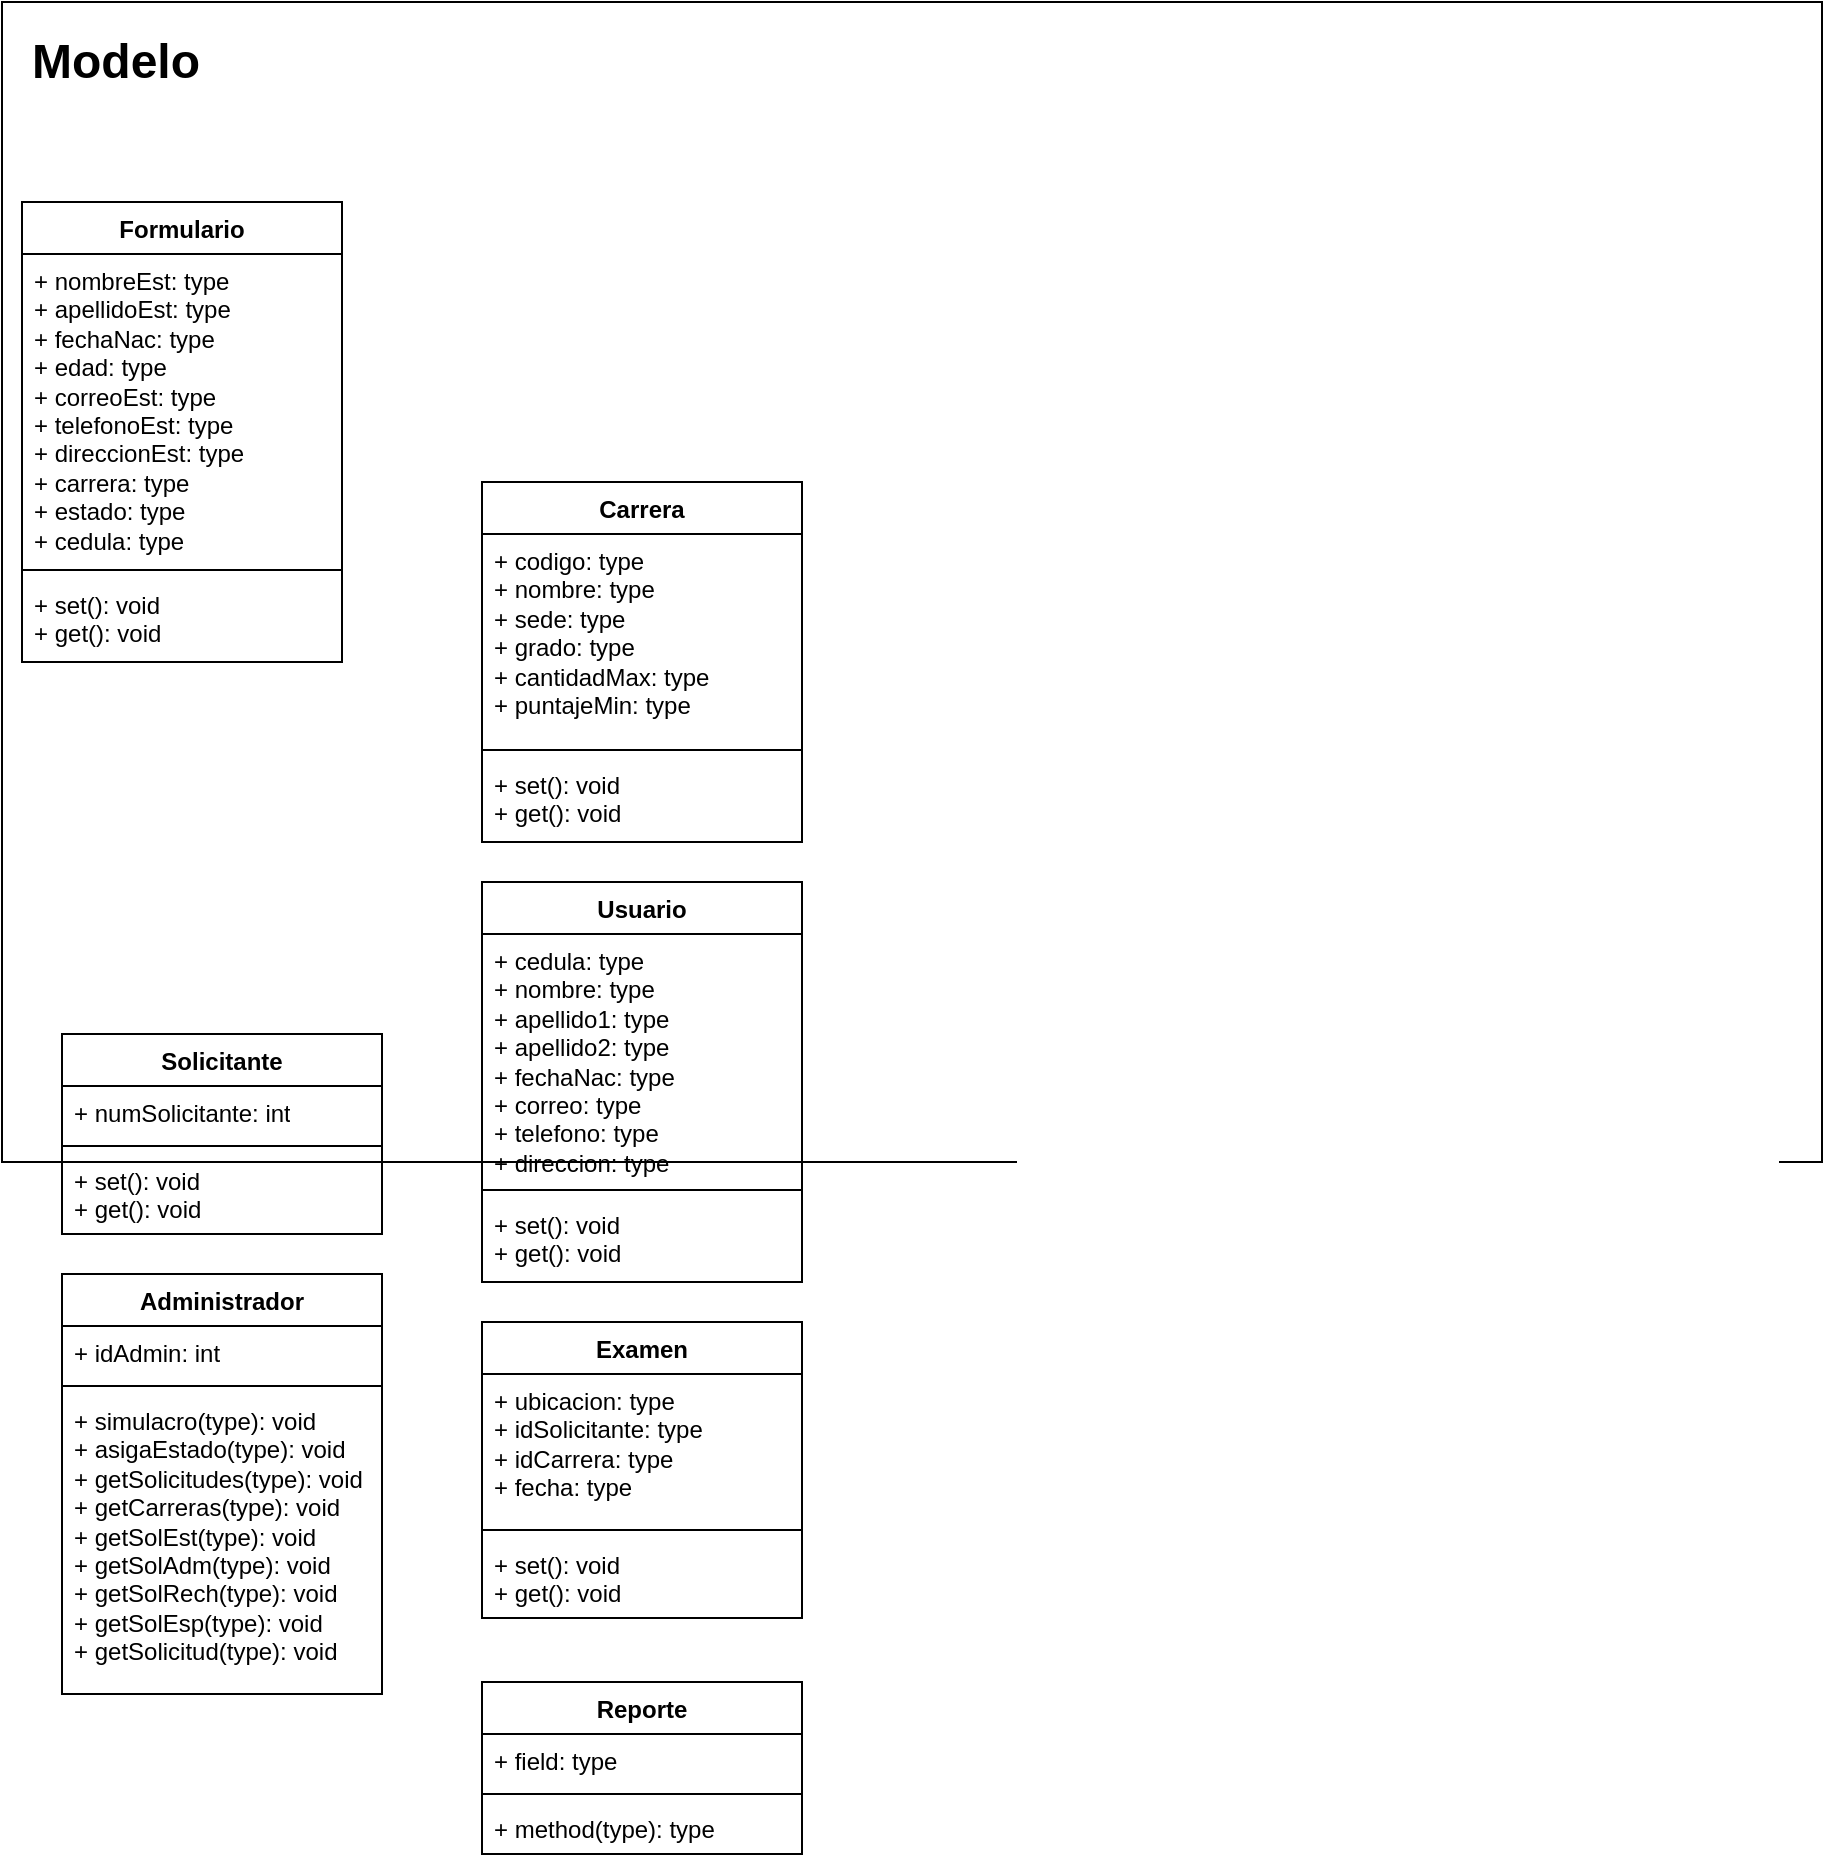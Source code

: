 <mxfile version="21.6.6" type="github">
  <diagram name="Página-1" id="YXY20s3lIDG5nPg8wBVr">
    <mxGraphModel dx="1313" dy="1837" grid="1" gridSize="10" guides="1" tooltips="1" connect="1" arrows="1" fold="1" page="1" pageScale="1" pageWidth="827" pageHeight="1169" math="0" shadow="0">
      <root>
        <mxCell id="0" />
        <mxCell id="1" parent="0" />
        <mxCell id="wL8QuklXJ_DdkI1SQFi7-1" value="" style="rounded=0;whiteSpace=wrap;html=1;" vertex="1" parent="1">
          <mxGeometry y="-240" width="910" height="580" as="geometry" />
        </mxCell>
        <mxCell id="wL8QuklXJ_DdkI1SQFi7-2" value="Formulario" style="swimlane;fontStyle=1;align=center;verticalAlign=top;childLayout=stackLayout;horizontal=1;startSize=26;horizontalStack=0;resizeParent=1;resizeParentMax=0;resizeLast=0;collapsible=1;marginBottom=0;whiteSpace=wrap;html=1;" vertex="1" parent="1">
          <mxGeometry x="10" y="-140" width="160" height="230" as="geometry" />
        </mxCell>
        <mxCell id="wL8QuklXJ_DdkI1SQFi7-3" value="+ nombreEst: type&lt;br&gt;+ apellidoEst: type&lt;br&gt;+ fechaNac: type&lt;br&gt;+ edad: type&lt;br&gt;+ correoEst: type&lt;br&gt;+ telefonoEst: type&lt;br&gt;+ direccionEst: type&lt;br&gt;+ carrera: type&lt;br&gt;+ estado: type&lt;br&gt;+ cedula: type" style="text;strokeColor=none;fillColor=none;align=left;verticalAlign=top;spacingLeft=4;spacingRight=4;overflow=hidden;rotatable=0;points=[[0,0.5],[1,0.5]];portConstraint=eastwest;whiteSpace=wrap;html=1;" vertex="1" parent="wL8QuklXJ_DdkI1SQFi7-2">
          <mxGeometry y="26" width="160" height="154" as="geometry" />
        </mxCell>
        <mxCell id="wL8QuklXJ_DdkI1SQFi7-4" value="" style="line;strokeWidth=1;fillColor=none;align=left;verticalAlign=middle;spacingTop=-1;spacingLeft=3;spacingRight=3;rotatable=0;labelPosition=right;points=[];portConstraint=eastwest;strokeColor=inherit;" vertex="1" parent="wL8QuklXJ_DdkI1SQFi7-2">
          <mxGeometry y="180" width="160" height="8" as="geometry" />
        </mxCell>
        <mxCell id="wL8QuklXJ_DdkI1SQFi7-5" value="+ set(): void&lt;br style=&quot;border-color: var(--border-color);&quot;&gt;+ get(): void" style="text;strokeColor=none;fillColor=none;align=left;verticalAlign=top;spacingLeft=4;spacingRight=4;overflow=hidden;rotatable=0;points=[[0,0.5],[1,0.5]];portConstraint=eastwest;whiteSpace=wrap;html=1;" vertex="1" parent="wL8QuklXJ_DdkI1SQFi7-2">
          <mxGeometry y="188" width="160" height="42" as="geometry" />
        </mxCell>
        <mxCell id="wL8QuklXJ_DdkI1SQFi7-6" value="Solicitante" style="swimlane;fontStyle=1;align=center;verticalAlign=top;childLayout=stackLayout;horizontal=1;startSize=26;horizontalStack=0;resizeParent=1;resizeParentMax=0;resizeLast=0;collapsible=1;marginBottom=0;whiteSpace=wrap;html=1;" vertex="1" parent="1">
          <mxGeometry x="30" y="276" width="160" height="100" as="geometry" />
        </mxCell>
        <mxCell id="wL8QuklXJ_DdkI1SQFi7-7" value="+ numSolicitante: int" style="text;strokeColor=none;fillColor=none;align=left;verticalAlign=top;spacingLeft=4;spacingRight=4;overflow=hidden;rotatable=0;points=[[0,0.5],[1,0.5]];portConstraint=eastwest;whiteSpace=wrap;html=1;" vertex="1" parent="wL8QuklXJ_DdkI1SQFi7-6">
          <mxGeometry y="26" width="160" height="26" as="geometry" />
        </mxCell>
        <mxCell id="wL8QuklXJ_DdkI1SQFi7-8" value="" style="line;strokeWidth=1;fillColor=none;align=left;verticalAlign=middle;spacingTop=-1;spacingLeft=3;spacingRight=3;rotatable=0;labelPosition=right;points=[];portConstraint=eastwest;strokeColor=inherit;" vertex="1" parent="wL8QuklXJ_DdkI1SQFi7-6">
          <mxGeometry y="52" width="160" height="8" as="geometry" />
        </mxCell>
        <mxCell id="wL8QuklXJ_DdkI1SQFi7-9" value="+ set(): void&lt;br style=&quot;border-color: var(--border-color);&quot;&gt;+ get(): void" style="text;strokeColor=none;fillColor=none;align=left;verticalAlign=top;spacingLeft=4;spacingRight=4;overflow=hidden;rotatable=0;points=[[0,0.5],[1,0.5]];portConstraint=eastwest;whiteSpace=wrap;html=1;" vertex="1" parent="wL8QuklXJ_DdkI1SQFi7-6">
          <mxGeometry y="60" width="160" height="40" as="geometry" />
        </mxCell>
        <mxCell id="wL8QuklXJ_DdkI1SQFi7-10" value="Administrador" style="swimlane;fontStyle=1;align=center;verticalAlign=top;childLayout=stackLayout;horizontal=1;startSize=26;horizontalStack=0;resizeParent=1;resizeParentMax=0;resizeLast=0;collapsible=1;marginBottom=0;whiteSpace=wrap;html=1;" vertex="1" parent="1">
          <mxGeometry x="30" y="396" width="160" height="210" as="geometry" />
        </mxCell>
        <mxCell id="wL8QuklXJ_DdkI1SQFi7-11" value="+ idAdmin: int" style="text;strokeColor=none;fillColor=none;align=left;verticalAlign=top;spacingLeft=4;spacingRight=4;overflow=hidden;rotatable=0;points=[[0,0.5],[1,0.5]];portConstraint=eastwest;whiteSpace=wrap;html=1;" vertex="1" parent="wL8QuklXJ_DdkI1SQFi7-10">
          <mxGeometry y="26" width="160" height="26" as="geometry" />
        </mxCell>
        <mxCell id="wL8QuklXJ_DdkI1SQFi7-12" value="" style="line;strokeWidth=1;fillColor=none;align=left;verticalAlign=middle;spacingTop=-1;spacingLeft=3;spacingRight=3;rotatable=0;labelPosition=right;points=[];portConstraint=eastwest;strokeColor=inherit;" vertex="1" parent="wL8QuklXJ_DdkI1SQFi7-10">
          <mxGeometry y="52" width="160" height="8" as="geometry" />
        </mxCell>
        <mxCell id="wL8QuklXJ_DdkI1SQFi7-13" value="+ simulacro(type): void&lt;br&gt;+ asigaEstado(type): void&lt;br&gt;+ getSolicitudes(type): void&lt;br&gt;+ getCarreras(type): void&lt;br&gt;+ getSolEst(type): void&lt;br&gt;+ getSolAdm(type): void&lt;br&gt;+ getSolRech(type): void&lt;br&gt;+ getSolEsp(type): void&lt;br&gt;+ getSolicitud(type): void" style="text;strokeColor=none;fillColor=none;align=left;verticalAlign=top;spacingLeft=4;spacingRight=4;overflow=hidden;rotatable=0;points=[[0,0.5],[1,0.5]];portConstraint=eastwest;whiteSpace=wrap;html=1;" vertex="1" parent="wL8QuklXJ_DdkI1SQFi7-10">
          <mxGeometry y="60" width="160" height="150" as="geometry" />
        </mxCell>
        <mxCell id="wL8QuklXJ_DdkI1SQFi7-14" value="Carrera" style="swimlane;fontStyle=1;align=center;verticalAlign=top;childLayout=stackLayout;horizontal=1;startSize=26;horizontalStack=0;resizeParent=1;resizeParentMax=0;resizeLast=0;collapsible=1;marginBottom=0;whiteSpace=wrap;html=1;" vertex="1" parent="1">
          <mxGeometry x="240" width="160" height="180" as="geometry" />
        </mxCell>
        <mxCell id="wL8QuklXJ_DdkI1SQFi7-15" value="+ codigo: type&lt;br&gt;+ nombre: type&lt;br&gt;+ sede: type&lt;br&gt;+ grado: type&lt;br&gt;+ cantidadMax: type&lt;br&gt;+ puntajeMin: type" style="text;strokeColor=none;fillColor=none;align=left;verticalAlign=top;spacingLeft=4;spacingRight=4;overflow=hidden;rotatable=0;points=[[0,0.5],[1,0.5]];portConstraint=eastwest;whiteSpace=wrap;html=1;" vertex="1" parent="wL8QuklXJ_DdkI1SQFi7-14">
          <mxGeometry y="26" width="160" height="104" as="geometry" />
        </mxCell>
        <mxCell id="wL8QuklXJ_DdkI1SQFi7-16" value="" style="line;strokeWidth=1;fillColor=none;align=left;verticalAlign=middle;spacingTop=-1;spacingLeft=3;spacingRight=3;rotatable=0;labelPosition=right;points=[];portConstraint=eastwest;strokeColor=inherit;" vertex="1" parent="wL8QuklXJ_DdkI1SQFi7-14">
          <mxGeometry y="130" width="160" height="8" as="geometry" />
        </mxCell>
        <mxCell id="wL8QuklXJ_DdkI1SQFi7-17" value="+ set(): void&lt;br style=&quot;border-color: var(--border-color);&quot;&gt;+ get(): void" style="text;strokeColor=none;fillColor=none;align=left;verticalAlign=top;spacingLeft=4;spacingRight=4;overflow=hidden;rotatable=0;points=[[0,0.5],[1,0.5]];portConstraint=eastwest;whiteSpace=wrap;html=1;" vertex="1" parent="wL8QuklXJ_DdkI1SQFi7-14">
          <mxGeometry y="138" width="160" height="42" as="geometry" />
        </mxCell>
        <mxCell id="wL8QuklXJ_DdkI1SQFi7-26" value="Reporte" style="swimlane;fontStyle=1;align=center;verticalAlign=top;childLayout=stackLayout;horizontal=1;startSize=26;horizontalStack=0;resizeParent=1;resizeParentMax=0;resizeLast=0;collapsible=1;marginBottom=0;whiteSpace=wrap;html=1;" vertex="1" parent="1">
          <mxGeometry x="240" y="600" width="160" height="86" as="geometry" />
        </mxCell>
        <mxCell id="wL8QuklXJ_DdkI1SQFi7-27" value="+ field: type" style="text;strokeColor=none;fillColor=none;align=left;verticalAlign=top;spacingLeft=4;spacingRight=4;overflow=hidden;rotatable=0;points=[[0,0.5],[1,0.5]];portConstraint=eastwest;whiteSpace=wrap;html=1;" vertex="1" parent="wL8QuklXJ_DdkI1SQFi7-26">
          <mxGeometry y="26" width="160" height="26" as="geometry" />
        </mxCell>
        <mxCell id="wL8QuklXJ_DdkI1SQFi7-28" value="" style="line;strokeWidth=1;fillColor=none;align=left;verticalAlign=middle;spacingTop=-1;spacingLeft=3;spacingRight=3;rotatable=0;labelPosition=right;points=[];portConstraint=eastwest;strokeColor=inherit;" vertex="1" parent="wL8QuklXJ_DdkI1SQFi7-26">
          <mxGeometry y="52" width="160" height="8" as="geometry" />
        </mxCell>
        <mxCell id="wL8QuklXJ_DdkI1SQFi7-29" value="+ method(type): type" style="text;strokeColor=none;fillColor=none;align=left;verticalAlign=top;spacingLeft=4;spacingRight=4;overflow=hidden;rotatable=0;points=[[0,0.5],[1,0.5]];portConstraint=eastwest;whiteSpace=wrap;html=1;" vertex="1" parent="wL8QuklXJ_DdkI1SQFi7-26">
          <mxGeometry y="60" width="160" height="26" as="geometry" />
        </mxCell>
        <mxCell id="wL8QuklXJ_DdkI1SQFi7-30" value="Usuario" style="swimlane;fontStyle=1;align=center;verticalAlign=top;childLayout=stackLayout;horizontal=1;startSize=26;horizontalStack=0;resizeParent=1;resizeParentMax=0;resizeLast=0;collapsible=1;marginBottom=0;whiteSpace=wrap;html=1;" vertex="1" parent="1">
          <mxGeometry x="240" y="200" width="160" height="200" as="geometry" />
        </mxCell>
        <mxCell id="wL8QuklXJ_DdkI1SQFi7-31" value="+ cedula: type&lt;br&gt;+ nombre: type&lt;br&gt;+ apellido1: type&lt;br&gt;+ apellido2: type&lt;br&gt;+ fechaNac: type&lt;br&gt;+ correo: type&lt;br&gt;+ telefono: type&lt;br&gt;+ direccion: type" style="text;strokeColor=none;fillColor=none;align=left;verticalAlign=top;spacingLeft=4;spacingRight=4;overflow=hidden;rotatable=0;points=[[0,0.5],[1,0.5]];portConstraint=eastwest;whiteSpace=wrap;html=1;" vertex="1" parent="wL8QuklXJ_DdkI1SQFi7-30">
          <mxGeometry y="26" width="160" height="124" as="geometry" />
        </mxCell>
        <mxCell id="wL8QuklXJ_DdkI1SQFi7-32" value="" style="line;strokeWidth=1;fillColor=none;align=left;verticalAlign=middle;spacingTop=-1;spacingLeft=3;spacingRight=3;rotatable=0;labelPosition=right;points=[];portConstraint=eastwest;strokeColor=inherit;" vertex="1" parent="wL8QuklXJ_DdkI1SQFi7-30">
          <mxGeometry y="150" width="160" height="8" as="geometry" />
        </mxCell>
        <mxCell id="wL8QuklXJ_DdkI1SQFi7-33" value="+ set(): void&lt;br&gt;+ get(): void" style="text;strokeColor=none;fillColor=none;align=left;verticalAlign=top;spacingLeft=4;spacingRight=4;overflow=hidden;rotatable=0;points=[[0,0.5],[1,0.5]];portConstraint=eastwest;whiteSpace=wrap;html=1;" vertex="1" parent="wL8QuklXJ_DdkI1SQFi7-30">
          <mxGeometry y="158" width="160" height="42" as="geometry" />
        </mxCell>
        <mxCell id="wL8QuklXJ_DdkI1SQFi7-34" value="Examen" style="swimlane;fontStyle=1;align=center;verticalAlign=top;childLayout=stackLayout;horizontal=1;startSize=26;horizontalStack=0;resizeParent=1;resizeParentMax=0;resizeLast=0;collapsible=1;marginBottom=0;whiteSpace=wrap;html=1;" vertex="1" parent="1">
          <mxGeometry x="240" y="420" width="160" height="148" as="geometry" />
        </mxCell>
        <mxCell id="wL8QuklXJ_DdkI1SQFi7-35" value="+ ubicacion: type&lt;br&gt;+ idSolicitante: type&lt;br&gt;+ idCarrera: type&lt;br&gt;+ fecha: type" style="text;strokeColor=none;fillColor=none;align=left;verticalAlign=top;spacingLeft=4;spacingRight=4;overflow=hidden;rotatable=0;points=[[0,0.5],[1,0.5]];portConstraint=eastwest;whiteSpace=wrap;html=1;" vertex="1" parent="wL8QuklXJ_DdkI1SQFi7-34">
          <mxGeometry y="26" width="160" height="74" as="geometry" />
        </mxCell>
        <mxCell id="wL8QuklXJ_DdkI1SQFi7-36" value="" style="line;strokeWidth=1;fillColor=none;align=left;verticalAlign=middle;spacingTop=-1;spacingLeft=3;spacingRight=3;rotatable=0;labelPosition=right;points=[];portConstraint=eastwest;strokeColor=inherit;" vertex="1" parent="wL8QuklXJ_DdkI1SQFi7-34">
          <mxGeometry y="100" width="160" height="8" as="geometry" />
        </mxCell>
        <mxCell id="wL8QuklXJ_DdkI1SQFi7-37" value="+ set(): void&lt;br style=&quot;border-color: var(--border-color);&quot;&gt;+ get(): void" style="text;strokeColor=none;fillColor=none;align=left;verticalAlign=top;spacingLeft=4;spacingRight=4;overflow=hidden;rotatable=0;points=[[0,0.5],[1,0.5]];portConstraint=eastwest;whiteSpace=wrap;html=1;" vertex="1" parent="wL8QuklXJ_DdkI1SQFi7-34">
          <mxGeometry y="108" width="160" height="40" as="geometry" />
        </mxCell>
        <mxCell id="wL8QuklXJ_DdkI1SQFi7-38" value="&lt;h1&gt;Modelo&lt;/h1&gt;" style="text;html=1;strokeColor=none;fillColor=none;spacing=5;spacingTop=-20;whiteSpace=wrap;overflow=hidden;rounded=0;" vertex="1" parent="1">
          <mxGeometry x="10" y="-230" width="100" height="40" as="geometry" />
        </mxCell>
      </root>
    </mxGraphModel>
  </diagram>
</mxfile>
